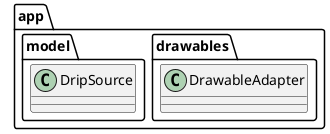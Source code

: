 {
  "sha1": "r2ihu8rtpvk2isl3ooqhkkxjo9xycy4",
  "insertion": {
    "when": "2024-06-04T17:28:43.292Z",
    "user": "plantuml@gmail.com"
  }
}
@startuml
!pragma layout smetana
package app {
package drawables {
class DrawableAdapter
}
package model {
class DripSource
}
}

@enduml
